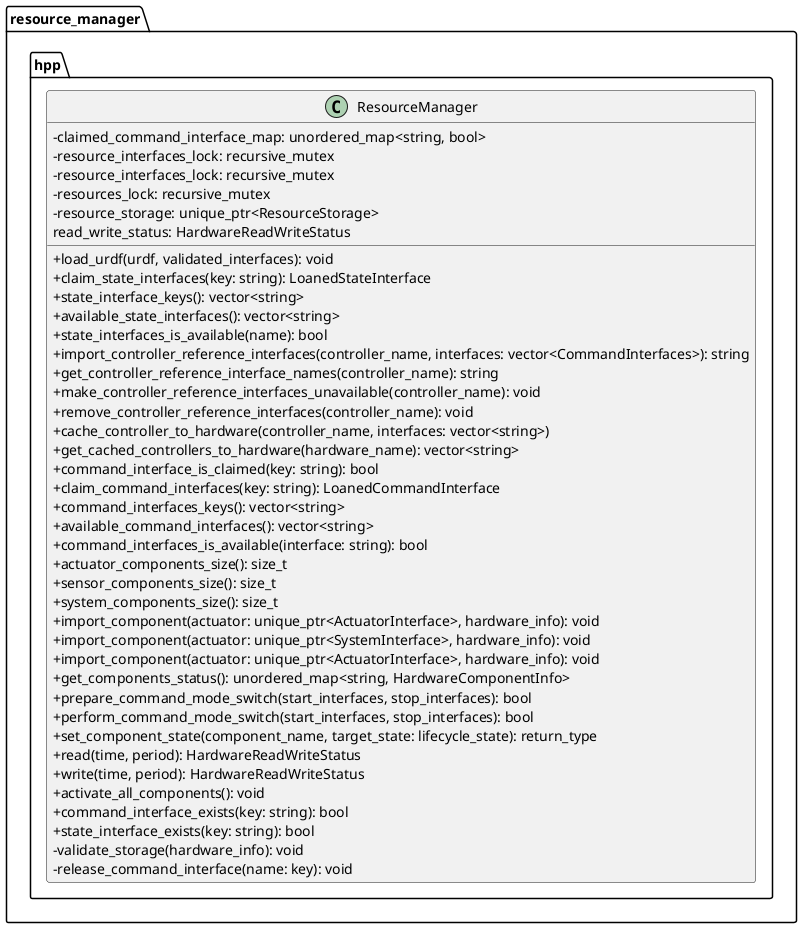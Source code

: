 @startuml "Resource Manager Class diagram"
skinparam classAttributeIconSize 0

package resource_manager.hpp {
    class ResourceManager {
        +load_urdf(urdf, validated_interfaces): void
        +claim_state_interfaces(key: string): LoanedStateInterface
        +state_interface_keys(): vector<string>
        +available_state_interfaces(): vector<string>
        +state_interfaces_is_available(name): bool
        +import_controller_reference_interfaces(controller_name, interfaces: vector<CommandInterfaces>): string
        +get_controller_reference_interface_names(controller_name): string
        +make_controller_reference_interfaces_unavailable(controller_name): void
        +remove_controller_reference_interfaces(controller_name): void
        +cache_controller_to_hardware(controller_name, interfaces: vector<string>)
        +get_cached_controllers_to_hardware(hardware_name): vector<string>
        +command_interface_is_claimed(key: string): bool
        +claim_command_interfaces(key: string): LoanedCommandInterface
        +command_interfaces_keys(): vector<string>
        +available_command_interfaces(): vector<string>
        +command_interfaces_is_available(interface: string): bool
        +actuator_components_size(): size_t
        +sensor_components_size(): size_t
        +system_components_size(): size_t
        +import_component(actuator: unique_ptr<ActuatorInterface>, hardware_info): void
        +import_component(actuator: unique_ptr<SystemInterface>, hardware_info): void
        +import_component(actuator: unique_ptr<ActuatorInterface>, hardware_info): void
        +get_components_status(): unordered_map<string, HardwareComponentInfo>
        +prepare_command_mode_switch(start_interfaces, stop_interfaces): bool
        +perform_command_mode_switch(start_interfaces, stop_interfaces): bool
        +set_component_state(component_name, target_state: lifecycle_state): return_type
        +read(time, period): HardwareReadWriteStatus
        +write(time, period): HardwareReadWriteStatus
        +activate_all_components(): void
        +command_interface_exists(key: string): bool
        +state_interface_exists(key: string): bool
        -validate_storage(hardware_info): void
        -release_command_interface(name: key): void
        -claimed_command_interface_map: unordered_map<string, bool>
        -resource_interfaces_lock: recursive_mutex
        -resource_interfaces_lock: recursive_mutex
        -resources_lock: recursive_mutex
        -resource_storage: unique_ptr<ResourceStorage>
        read_write_status: HardwareReadWriteStatus
    }
}

@enduml